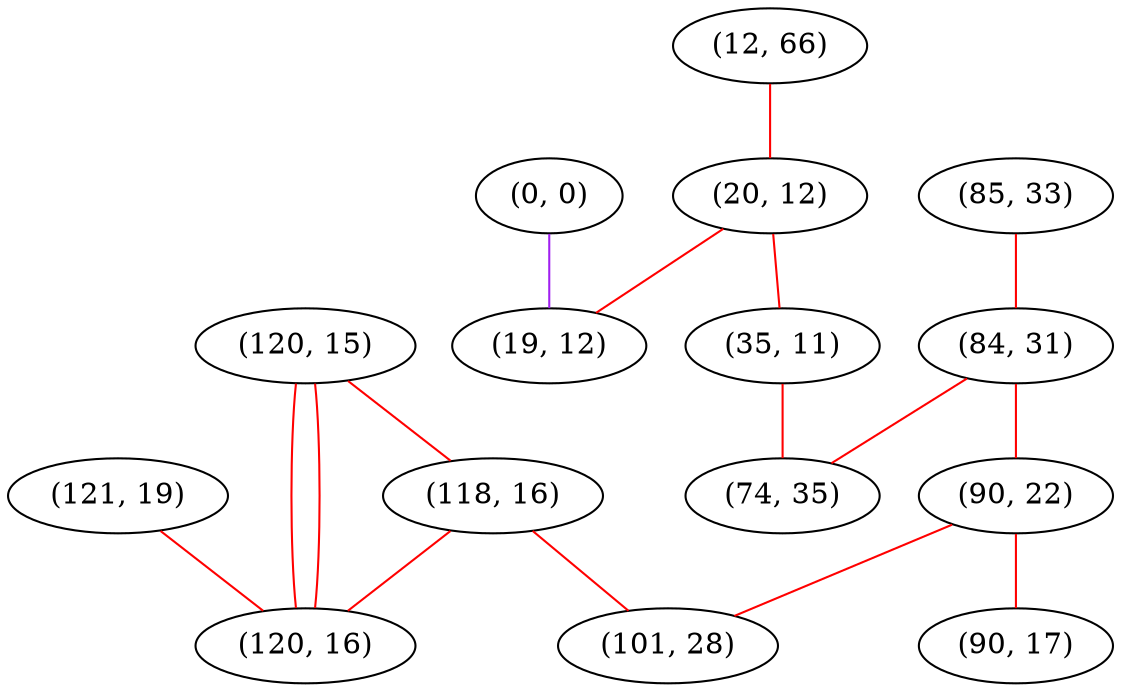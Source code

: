 graph "" {
"(121, 19)";
"(12, 66)";
"(20, 12)";
"(85, 33)";
"(84, 31)";
"(90, 22)";
"(35, 11)";
"(120, 15)";
"(118, 16)";
"(0, 0)";
"(19, 12)";
"(90, 17)";
"(101, 28)";
"(120, 16)";
"(74, 35)";
"(121, 19)" -- "(120, 16)"  [color=red, key=0, weight=1];
"(12, 66)" -- "(20, 12)"  [color=red, key=0, weight=1];
"(20, 12)" -- "(19, 12)"  [color=red, key=0, weight=1];
"(20, 12)" -- "(35, 11)"  [color=red, key=0, weight=1];
"(85, 33)" -- "(84, 31)"  [color=red, key=0, weight=1];
"(84, 31)" -- "(90, 22)"  [color=red, key=0, weight=1];
"(84, 31)" -- "(74, 35)"  [color=red, key=0, weight=1];
"(90, 22)" -- "(101, 28)"  [color=red, key=0, weight=1];
"(90, 22)" -- "(90, 17)"  [color=red, key=0, weight=1];
"(35, 11)" -- "(74, 35)"  [color=red, key=0, weight=1];
"(120, 15)" -- "(120, 16)"  [color=red, key=0, weight=1];
"(120, 15)" -- "(120, 16)"  [color=red, key=1, weight=1];
"(120, 15)" -- "(118, 16)"  [color=red, key=0, weight=1];
"(118, 16)" -- "(101, 28)"  [color=red, key=0, weight=1];
"(118, 16)" -- "(120, 16)"  [color=red, key=0, weight=1];
"(0, 0)" -- "(19, 12)"  [color=purple, key=0, weight=4];
}
